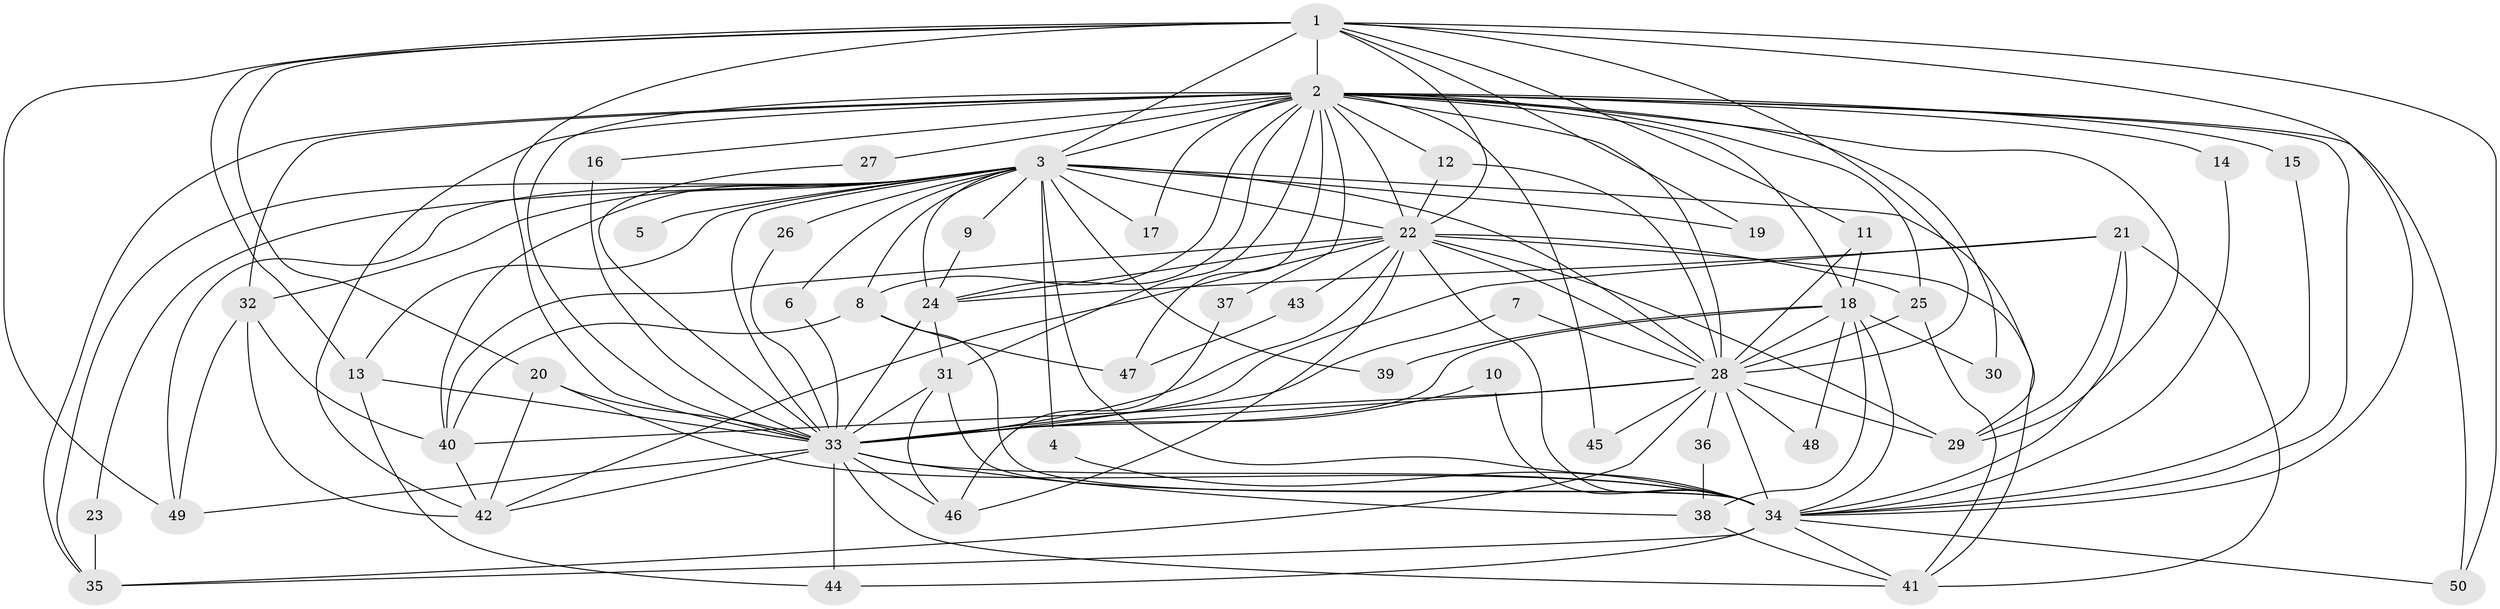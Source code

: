 // original degree distribution, {10: 0.010101010101010102, 21: 0.020202020202020204, 28: 0.010101010101010102, 23: 0.020202020202020204, 14: 0.010101010101010102, 22: 0.010101010101010102, 19: 0.010101010101010102, 16: 0.010101010101010102, 6: 0.030303030303030304, 4: 0.1111111111111111, 2: 0.5252525252525253, 7: 0.010101010101010102, 5: 0.050505050505050504, 3: 0.1717171717171717}
// Generated by graph-tools (version 1.1) at 2025/49/03/09/25 03:49:35]
// undirected, 50 vertices, 140 edges
graph export_dot {
graph [start="1"]
  node [color=gray90,style=filled];
  1;
  2;
  3;
  4;
  5;
  6;
  7;
  8;
  9;
  10;
  11;
  12;
  13;
  14;
  15;
  16;
  17;
  18;
  19;
  20;
  21;
  22;
  23;
  24;
  25;
  26;
  27;
  28;
  29;
  30;
  31;
  32;
  33;
  34;
  35;
  36;
  37;
  38;
  39;
  40;
  41;
  42;
  43;
  44;
  45;
  46;
  47;
  48;
  49;
  50;
  1 -- 2 [weight=4.0];
  1 -- 3 [weight=4.0];
  1 -- 11 [weight=1.0];
  1 -- 13 [weight=1.0];
  1 -- 19 [weight=1.0];
  1 -- 20 [weight=1.0];
  1 -- 22 [weight=2.0];
  1 -- 28 [weight=2.0];
  1 -- 33 [weight=2.0];
  1 -- 34 [weight=2.0];
  1 -- 49 [weight=1.0];
  1 -- 50 [weight=1.0];
  2 -- 3 [weight=4.0];
  2 -- 8 [weight=1.0];
  2 -- 12 [weight=1.0];
  2 -- 14 [weight=1.0];
  2 -- 15 [weight=1.0];
  2 -- 16 [weight=1.0];
  2 -- 17 [weight=1.0];
  2 -- 18 [weight=1.0];
  2 -- 22 [weight=2.0];
  2 -- 24 [weight=1.0];
  2 -- 25 [weight=2.0];
  2 -- 27 [weight=1.0];
  2 -- 28 [weight=2.0];
  2 -- 29 [weight=1.0];
  2 -- 30 [weight=1.0];
  2 -- 31 [weight=2.0];
  2 -- 32 [weight=1.0];
  2 -- 33 [weight=2.0];
  2 -- 34 [weight=2.0];
  2 -- 35 [weight=1.0];
  2 -- 37 [weight=1.0];
  2 -- 42 [weight=1.0];
  2 -- 45 [weight=1.0];
  2 -- 47 [weight=2.0];
  2 -- 50 [weight=1.0];
  3 -- 4 [weight=1.0];
  3 -- 5 [weight=1.0];
  3 -- 6 [weight=1.0];
  3 -- 8 [weight=1.0];
  3 -- 9 [weight=1.0];
  3 -- 13 [weight=1.0];
  3 -- 17 [weight=1.0];
  3 -- 19 [weight=1.0];
  3 -- 22 [weight=2.0];
  3 -- 23 [weight=1.0];
  3 -- 24 [weight=1.0];
  3 -- 26 [weight=2.0];
  3 -- 28 [weight=2.0];
  3 -- 29 [weight=1.0];
  3 -- 32 [weight=2.0];
  3 -- 33 [weight=2.0];
  3 -- 34 [weight=2.0];
  3 -- 35 [weight=1.0];
  3 -- 39 [weight=1.0];
  3 -- 40 [weight=2.0];
  3 -- 49 [weight=1.0];
  4 -- 34 [weight=1.0];
  6 -- 33 [weight=1.0];
  7 -- 28 [weight=1.0];
  7 -- 33 [weight=1.0];
  8 -- 34 [weight=1.0];
  8 -- 40 [weight=1.0];
  8 -- 47 [weight=1.0];
  9 -- 24 [weight=1.0];
  10 -- 33 [weight=1.0];
  10 -- 34 [weight=1.0];
  11 -- 18 [weight=1.0];
  11 -- 28 [weight=1.0];
  12 -- 22 [weight=1.0];
  12 -- 28 [weight=1.0];
  13 -- 33 [weight=1.0];
  13 -- 44 [weight=1.0];
  14 -- 34 [weight=1.0];
  15 -- 34 [weight=1.0];
  16 -- 33 [weight=1.0];
  18 -- 28 [weight=1.0];
  18 -- 30 [weight=2.0];
  18 -- 33 [weight=1.0];
  18 -- 34 [weight=1.0];
  18 -- 38 [weight=1.0];
  18 -- 39 [weight=1.0];
  18 -- 48 [weight=1.0];
  20 -- 33 [weight=1.0];
  20 -- 34 [weight=1.0];
  20 -- 42 [weight=1.0];
  21 -- 24 [weight=1.0];
  21 -- 29 [weight=1.0];
  21 -- 33 [weight=1.0];
  21 -- 34 [weight=1.0];
  21 -- 41 [weight=1.0];
  22 -- 24 [weight=1.0];
  22 -- 25 [weight=1.0];
  22 -- 28 [weight=1.0];
  22 -- 29 [weight=1.0];
  22 -- 33 [weight=1.0];
  22 -- 34 [weight=2.0];
  22 -- 40 [weight=1.0];
  22 -- 41 [weight=1.0];
  22 -- 42 [weight=1.0];
  22 -- 43 [weight=2.0];
  22 -- 46 [weight=1.0];
  23 -- 35 [weight=1.0];
  24 -- 31 [weight=1.0];
  24 -- 33 [weight=1.0];
  25 -- 28 [weight=1.0];
  25 -- 41 [weight=1.0];
  26 -- 33 [weight=1.0];
  27 -- 33 [weight=1.0];
  28 -- 29 [weight=2.0];
  28 -- 33 [weight=1.0];
  28 -- 34 [weight=1.0];
  28 -- 35 [weight=1.0];
  28 -- 36 [weight=1.0];
  28 -- 40 [weight=1.0];
  28 -- 45 [weight=1.0];
  28 -- 48 [weight=1.0];
  31 -- 33 [weight=1.0];
  31 -- 34 [weight=1.0];
  31 -- 46 [weight=1.0];
  32 -- 40 [weight=1.0];
  32 -- 42 [weight=1.0];
  32 -- 49 [weight=1.0];
  33 -- 34 [weight=1.0];
  33 -- 38 [weight=2.0];
  33 -- 41 [weight=1.0];
  33 -- 42 [weight=1.0];
  33 -- 44 [weight=1.0];
  33 -- 46 [weight=1.0];
  33 -- 49 [weight=1.0];
  34 -- 35 [weight=1.0];
  34 -- 41 [weight=1.0];
  34 -- 44 [weight=1.0];
  34 -- 50 [weight=1.0];
  36 -- 38 [weight=1.0];
  37 -- 46 [weight=1.0];
  38 -- 41 [weight=1.0];
  40 -- 42 [weight=1.0];
  43 -- 47 [weight=1.0];
}
